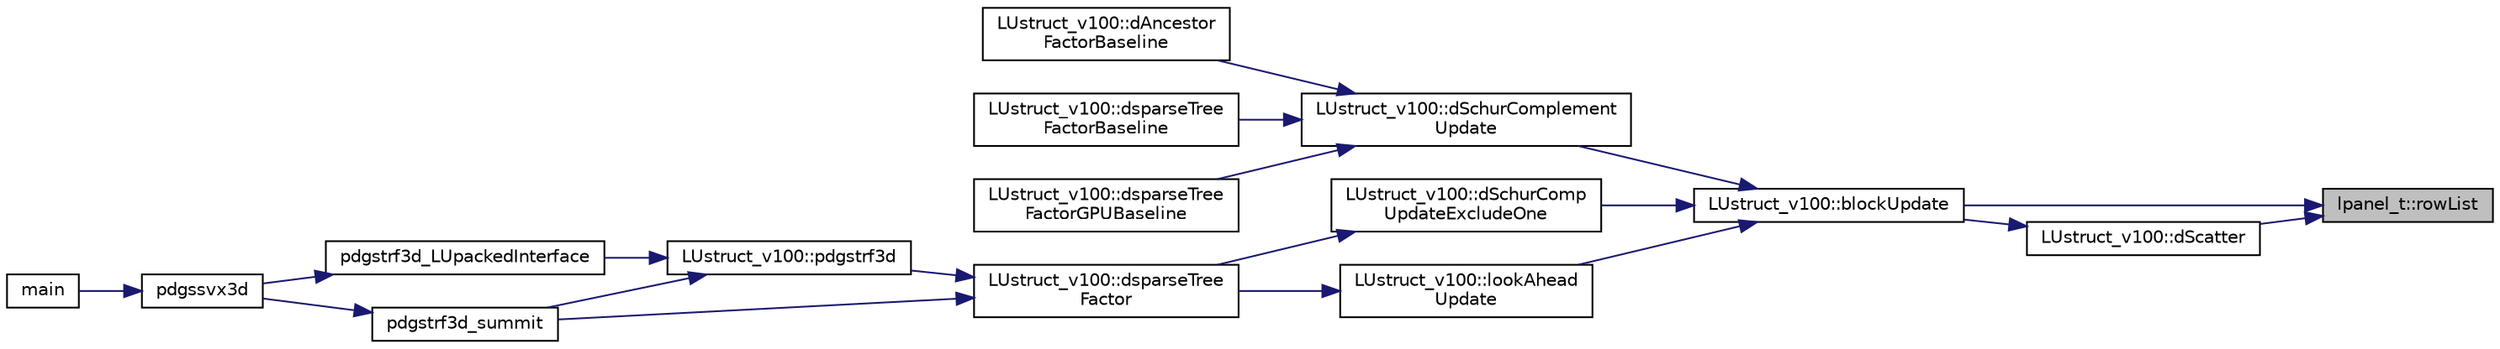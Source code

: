 digraph "lpanel_t::rowList"
{
 // LATEX_PDF_SIZE
  edge [fontname="Helvetica",fontsize="10",labelfontname="Helvetica",labelfontsize="10"];
  node [fontname="Helvetica",fontsize="10",shape=record];
  rankdir="RL";
  Node1 [label="lpanel_t::rowList",height=0.2,width=0.4,color="black", fillcolor="grey75", style="filled", fontcolor="black",tooltip=" "];
  Node1 -> Node2 [dir="back",color="midnightblue",fontsize="10",style="solid",fontname="Helvetica"];
  Node2 [label="LUstruct_v100::blockUpdate",height=0.2,width=0.4,color="black", fillcolor="white", style="filled",URL="$structLUstruct__v100.html#a7abea9f9bf0cbd0f0f0cae3b884cfecb",tooltip=" "];
  Node2 -> Node3 [dir="back",color="midnightblue",fontsize="10",style="solid",fontname="Helvetica"];
  Node3 [label="LUstruct_v100::dSchurComplement\lUpdate",height=0.2,width=0.4,color="black", fillcolor="white", style="filled",URL="$structLUstruct__v100.html#af4dc0ffd2a5d48a8768e64bb9d696f63",tooltip=" "];
  Node3 -> Node4 [dir="back",color="midnightblue",fontsize="10",style="solid",fontname="Helvetica"];
  Node4 [label="LUstruct_v100::dAncestor\lFactorBaseline",height=0.2,width=0.4,color="black", fillcolor="white", style="filled",URL="$structLUstruct__v100.html#adc2993e353e8fd58c5d25f2e1a2f6b12",tooltip=" "];
  Node3 -> Node5 [dir="back",color="midnightblue",fontsize="10",style="solid",fontname="Helvetica"];
  Node5 [label="LUstruct_v100::dsparseTree\lFactorBaseline",height=0.2,width=0.4,color="black", fillcolor="white", style="filled",URL="$structLUstruct__v100.html#a2df2422c38f6f3eb60130abb30ed6cbb",tooltip=" "];
  Node3 -> Node6 [dir="back",color="midnightblue",fontsize="10",style="solid",fontname="Helvetica"];
  Node6 [label="LUstruct_v100::dsparseTree\lFactorGPUBaseline",height=0.2,width=0.4,color="black", fillcolor="white", style="filled",URL="$structLUstruct__v100.html#a0dae29dc04bb128d9e63e973a1959935",tooltip=" "];
  Node2 -> Node7 [dir="back",color="midnightblue",fontsize="10",style="solid",fontname="Helvetica"];
  Node7 [label="LUstruct_v100::dSchurComp\lUpdateExcludeOne",height=0.2,width=0.4,color="black", fillcolor="white", style="filled",URL="$structLUstruct__v100.html#a1d41b0a2db3668dcc4e17ed404909006",tooltip=" "];
  Node7 -> Node8 [dir="back",color="midnightblue",fontsize="10",style="solid",fontname="Helvetica"];
  Node8 [label="LUstruct_v100::dsparseTree\lFactor",height=0.2,width=0.4,color="black", fillcolor="white", style="filled",URL="$structLUstruct__v100.html#a81be5cdce94b1ad8bfdf380f4aaf602f",tooltip=" "];
  Node8 -> Node9 [dir="back",color="midnightblue",fontsize="10",style="solid",fontname="Helvetica"];
  Node9 [label="LUstruct_v100::pdgstrf3d",height=0.2,width=0.4,color="black", fillcolor="white", style="filled",URL="$structLUstruct__v100.html#a80324555bc4f128a8f64af2846f46a3d",tooltip=" "];
  Node9 -> Node10 [dir="back",color="midnightblue",fontsize="10",style="solid",fontname="Helvetica"];
  Node10 [label="pdgstrf3d_LUpackedInterface",height=0.2,width=0.4,color="black", fillcolor="white", style="filled",URL="$LUgpuCHandle__interface_8cpp.html#acf3a56b3348f3f776bd692423e1d2604",tooltip=" "];
  Node10 -> Node11 [dir="back",color="midnightblue",fontsize="10",style="solid",fontname="Helvetica"];
  Node11 [label="pdgssvx3d",height=0.2,width=0.4,color="black", fillcolor="white", style="filled",URL="$pdgssvx3d_8c.html#a4cd295688eb2d11cd956c465f54af439",tooltip=" "];
  Node11 -> Node12 [dir="back",color="midnightblue",fontsize="10",style="solid",fontname="Helvetica"];
  Node12 [label="main",height=0.2,width=0.4,color="black", fillcolor="white", style="filled",URL="$pddrive3d_8c.html#a0ddf1224851353fc92bfbff6f499fa97",tooltip=" "];
  Node9 -> Node13 [dir="back",color="midnightblue",fontsize="10",style="solid",fontname="Helvetica"];
  Node13 [label="pdgstrf3d_summit",height=0.2,width=0.4,color="black", fillcolor="white", style="filled",URL="$pdgstrf3d__summit_8cpp.html#a1946f63e24f32f2f9675e9e3463af0a6",tooltip=" "];
  Node13 -> Node11 [dir="back",color="midnightblue",fontsize="10",style="solid",fontname="Helvetica"];
  Node8 -> Node13 [dir="back",color="midnightblue",fontsize="10",style="solid",fontname="Helvetica"];
  Node2 -> Node14 [dir="back",color="midnightblue",fontsize="10",style="solid",fontname="Helvetica"];
  Node14 [label="LUstruct_v100::lookAhead\lUpdate",height=0.2,width=0.4,color="black", fillcolor="white", style="filled",URL="$structLUstruct__v100.html#ac0bb4bc69db9a8fc4cafbc740346dac4",tooltip=" "];
  Node14 -> Node8 [dir="back",color="midnightblue",fontsize="10",style="solid",fontname="Helvetica"];
  Node1 -> Node15 [dir="back",color="midnightblue",fontsize="10",style="solid",fontname="Helvetica"];
  Node15 [label="LUstruct_v100::dScatter",height=0.2,width=0.4,color="black", fillcolor="white", style="filled",URL="$structLUstruct__v100.html#afdca951433ef866b953f0df6f653e7f1",tooltip=" "];
  Node15 -> Node2 [dir="back",color="midnightblue",fontsize="10",style="solid",fontname="Helvetica"];
}
